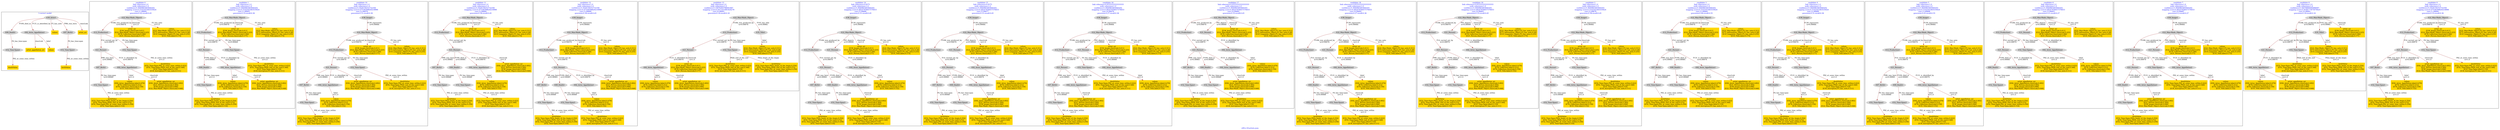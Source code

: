 digraph n0 {
fontcolor="blue"
remincross="true"
label="s09-s-18-artists.json"
subgraph cluster_0 {
label="1-correct model"
n2[style="filled",color="white",fillcolor="lightgray",label="E39_Actor1"];
n3[style="filled",color="white",fillcolor="lightgray",label="E69_Death1"];
n4[style="filled",color="white",fillcolor="lightgray",label="E82_Actor_Appellation1"];
n5[shape="plaintext",style="filled",fillcolor="gold",label="values"];
n6[style="filled",color="white",fillcolor="lightgray",label="E67_Birth1"];
n7[shape="plaintext",style="filled",fillcolor="gold",label="artist_uri"];
n8[style="filled",color="white",fillcolor="lightgray",label="E52_Time-Span1"];
n9[shape="plaintext",style="filled",fillcolor="gold",label="birthValue"];
n10[style="filled",color="white",fillcolor="lightgray",label="E52_Time-Span2"];
n11[shape="plaintext",style="filled",fillcolor="gold",label="deathValue"];
n12[shape="plaintext",style="filled",fillcolor="gold",label="artist_appellation_uri"];
n13[shape="plaintext",style="filled",fillcolor="gold",label="values"];
}
subgraph cluster_1 {
label="candidate 0\nlink coherence:1.0\nnode coherence:1.0\nconfidence:0.3640963483940202\nmapping score:0.5102543383535624\ncost:11.99894\n-precision:0.42-recall:0.45"
n15[style="filled",color="white",fillcolor="lightgray",label="E12_Production1"];
n16[style="filled",color="white",fillcolor="lightgray",label="E21_Person1"];
n17[style="filled",color="white",fillcolor="lightgray",label="E52_Time-Span2"];
n18[style="filled",color="white",fillcolor="lightgray",label="E67_Birth1"];
n19[style="filled",color="white",fillcolor="lightgray",label="E82_Actor_Appellation1"];
n20[style="filled",color="white",fillcolor="lightgray",label="E22_Man-Made_Object1"];
n21[style="filled",color="white",fillcolor="lightgray",label="E52_Time-Span1"];
n22[shape="plaintext",style="filled",fillcolor="gold",label="deathValue\n[E52_Time-Span,P82_at_some_time_within,0.422]\n[E52_Time-Span,P82b_end_of_the_end,0.348]\n[E52_Time-Span,label,0.119]\n[E34_Inscription,P3_has_note,0.111]"];
n23[shape="plaintext",style="filled",fillcolor="gold",label="artist_uri\n[E38_Image,classLink,0.411]\n[E22_Man-Made_Object,classLink,0.225]\n[E78_Collection,classLink,0.186]\n[E21_Person,classLink,0.177]"];
n24[shape="plaintext",style="filled",fillcolor="gold",label="values\n[E22_Man-Made_Object,P3_has_note,0.311]\n[E73_Information_Object,P3_has_note,0.28]\n[E33_Linguistic_Object,P3_has_note,0.235]\n[E35_Title,label,0.173]"];
n25[shape="plaintext",style="filled",fillcolor="gold",label="values\n[E82_Actor_Appellation,label,0.476]\n[E78_Collection,label,0.212]\n[E78_Collection,classLink,0.159]\n[E35_Title,label,0.152]"];
n26[shape="plaintext",style="filled",fillcolor="gold",label="birthValue\n[E52_Time-Span,P82a_begin_of_the_begin,0.354]\n[E52_Time-Span,P82b_end_of_the_end,0.272]\n[E52_Time-Span,P82_at_some_time_within,0.258]\n[E52_Time-Span,label,0.116]"];
n27[shape="plaintext",style="filled",fillcolor="gold",label="artist_appellation_uri\n[E82_Actor_Appellation,classLink,0.492]\n[E21_Person,classLink,0.364]\n[E38_Image,classLink,0.096]\n[E22_Man-Made_Object,classLink,0.048]"];
}
subgraph cluster_2 {
label="candidate 1\nlink coherence:1.0\nnode coherence:1.0\nconfidence:0.3640963483940202\nmapping score:0.5102543383535624\ncost:11.99905\n-precision:0.33-recall:0.36"
n29[style="filled",color="white",fillcolor="lightgray",label="E12_Production1"];
n30[style="filled",color="white",fillcolor="lightgray",label="E21_Person1"];
n31[style="filled",color="white",fillcolor="lightgray",label="E52_Time-Span2"];
n32[style="filled",color="white",fillcolor="lightgray",label="E69_Death1"];
n33[style="filled",color="white",fillcolor="lightgray",label="E82_Actor_Appellation1"];
n34[style="filled",color="white",fillcolor="lightgray",label="E22_Man-Made_Object1"];
n35[style="filled",color="white",fillcolor="lightgray",label="E52_Time-Span4"];
n36[shape="plaintext",style="filled",fillcolor="gold",label="deathValue\n[E52_Time-Span,P82_at_some_time_within,0.422]\n[E52_Time-Span,P82b_end_of_the_end,0.348]\n[E52_Time-Span,label,0.119]\n[E34_Inscription,P3_has_note,0.111]"];
n37[shape="plaintext",style="filled",fillcolor="gold",label="artist_uri\n[E38_Image,classLink,0.411]\n[E22_Man-Made_Object,classLink,0.225]\n[E78_Collection,classLink,0.186]\n[E21_Person,classLink,0.177]"];
n38[shape="plaintext",style="filled",fillcolor="gold",label="values\n[E22_Man-Made_Object,P3_has_note,0.311]\n[E73_Information_Object,P3_has_note,0.28]\n[E33_Linguistic_Object,P3_has_note,0.235]\n[E35_Title,label,0.173]"];
n39[shape="plaintext",style="filled",fillcolor="gold",label="values\n[E82_Actor_Appellation,label,0.476]\n[E78_Collection,label,0.212]\n[E78_Collection,classLink,0.159]\n[E35_Title,label,0.152]"];
n40[shape="plaintext",style="filled",fillcolor="gold",label="birthValue\n[E52_Time-Span,P82a_begin_of_the_begin,0.354]\n[E52_Time-Span,P82b_end_of_the_end,0.272]\n[E52_Time-Span,P82_at_some_time_within,0.258]\n[E52_Time-Span,label,0.116]"];
n41[shape="plaintext",style="filled",fillcolor="gold",label="artist_appellation_uri\n[E82_Actor_Appellation,classLink,0.492]\n[E21_Person,classLink,0.364]\n[E38_Image,classLink,0.096]\n[E22_Man-Made_Object,classLink,0.048]"];
}
subgraph cluster_3 {
label="candidate 10\nlink coherence:1.0\nnode coherence:1.0\nconfidence:0.3428159252732356\nmapping score:0.47538308620218966\ncost:12.99878\n-precision:0.31-recall:0.36"
n43[style="filled",color="white",fillcolor="lightgray",label="E12_Production1"];
n44[style="filled",color="white",fillcolor="lightgray",label="E21_Person1"];
n45[style="filled",color="white",fillcolor="lightgray",label="E52_Time-Span2"];
n46[style="filled",color="white",fillcolor="lightgray",label="E67_Birth1"];
n47[style="filled",color="white",fillcolor="lightgray",label="E82_Actor_Appellation1"];
n48[style="filled",color="white",fillcolor="lightgray",label="E22_Man-Made_Object1"];
n49[style="filled",color="white",fillcolor="lightgray",label="E38_Image1"];
n50[style="filled",color="white",fillcolor="lightgray",label="E52_Time-Span1"];
n51[shape="plaintext",style="filled",fillcolor="gold",label="deathValue\n[E52_Time-Span,P82_at_some_time_within,0.422]\n[E52_Time-Span,P82b_end_of_the_end,0.348]\n[E52_Time-Span,label,0.119]\n[E34_Inscription,P3_has_note,0.111]"];
n52[shape="plaintext",style="filled",fillcolor="gold",label="artist_uri\n[E38_Image,classLink,0.411]\n[E22_Man-Made_Object,classLink,0.225]\n[E78_Collection,classLink,0.186]\n[E21_Person,classLink,0.177]"];
n53[shape="plaintext",style="filled",fillcolor="gold",label="values\n[E22_Man-Made_Object,P3_has_note,0.311]\n[E73_Information_Object,P3_has_note,0.28]\n[E33_Linguistic_Object,P3_has_note,0.235]\n[E35_Title,label,0.173]"];
n54[shape="plaintext",style="filled",fillcolor="gold",label="values\n[E82_Actor_Appellation,label,0.476]\n[E78_Collection,label,0.212]\n[E78_Collection,classLink,0.159]\n[E35_Title,label,0.152]"];
n55[shape="plaintext",style="filled",fillcolor="gold",label="birthValue\n[E52_Time-Span,P82a_begin_of_the_begin,0.354]\n[E52_Time-Span,P82b_end_of_the_end,0.272]\n[E52_Time-Span,P82_at_some_time_within,0.258]\n[E52_Time-Span,label,0.116]"];
n56[shape="plaintext",style="filled",fillcolor="gold",label="artist_appellation_uri\n[E82_Actor_Appellation,classLink,0.492]\n[E21_Person,classLink,0.364]\n[E38_Image,classLink,0.096]\n[E22_Man-Made_Object,classLink,0.048]"];
}
subgraph cluster_4 {
label="candidate 11\nlink coherence:1.0\nnode coherence:1.0\nconfidence:0.3428159252732356\nmapping score:0.47538308620218966\ncost:12.99884\n-precision:0.38-recall:0.45"
n58[style="filled",color="white",fillcolor="lightgray",label="E12_Production1"];
n59[style="filled",color="white",fillcolor="lightgray",label="E21_Person1"];
n60[style="filled",color="white",fillcolor="lightgray",label="E67_Birth1"];
n61[style="filled",color="white",fillcolor="lightgray",label="E69_Death1"];
n62[style="filled",color="white",fillcolor="lightgray",label="E82_Actor_Appellation1"];
n63[style="filled",color="white",fillcolor="lightgray",label="E22_Man-Made_Object1"];
n64[style="filled",color="white",fillcolor="lightgray",label="E52_Time-Span1"];
n65[style="filled",color="white",fillcolor="lightgray",label="E52_Time-Span3"];
n66[shape="plaintext",style="filled",fillcolor="gold",label="artist_uri\n[E38_Image,classLink,0.411]\n[E22_Man-Made_Object,classLink,0.225]\n[E78_Collection,classLink,0.186]\n[E21_Person,classLink,0.177]"];
n67[shape="plaintext",style="filled",fillcolor="gold",label="values\n[E22_Man-Made_Object,P3_has_note,0.311]\n[E73_Information_Object,P3_has_note,0.28]\n[E33_Linguistic_Object,P3_has_note,0.235]\n[E35_Title,label,0.173]"];
n68[shape="plaintext",style="filled",fillcolor="gold",label="values\n[E82_Actor_Appellation,label,0.476]\n[E78_Collection,label,0.212]\n[E78_Collection,classLink,0.159]\n[E35_Title,label,0.152]"];
n69[shape="plaintext",style="filled",fillcolor="gold",label="deathValue\n[E52_Time-Span,P82_at_some_time_within,0.422]\n[E52_Time-Span,P82b_end_of_the_end,0.348]\n[E52_Time-Span,label,0.119]\n[E34_Inscription,P3_has_note,0.111]"];
n70[shape="plaintext",style="filled",fillcolor="gold",label="birthValue\n[E52_Time-Span,P82a_begin_of_the_begin,0.354]\n[E52_Time-Span,P82b_end_of_the_end,0.272]\n[E52_Time-Span,P82_at_some_time_within,0.258]\n[E52_Time-Span,label,0.116]"];
n71[shape="plaintext",style="filled",fillcolor="gold",label="artist_appellation_uri\n[E82_Actor_Appellation,classLink,0.492]\n[E21_Person,classLink,0.364]\n[E38_Image,classLink,0.096]\n[E22_Man-Made_Object,classLink,0.048]"];
}
subgraph cluster_5 {
label="candidate 12\nlink coherence:1.0\nnode coherence:1.0\nconfidence:0.3428159252732356\nmapping score:0.47538308620218966\ncost:13.99868\n-precision:0.36-recall:0.45"
n73[style="filled",color="white",fillcolor="lightgray",label="E12_Production1"];
n74[style="filled",color="white",fillcolor="lightgray",label="E21_Person1"];
n75[style="filled",color="white",fillcolor="lightgray",label="E67_Birth1"];
n76[style="filled",color="white",fillcolor="lightgray",label="E69_Death1"];
n77[style="filled",color="white",fillcolor="lightgray",label="E82_Actor_Appellation1"];
n78[style="filled",color="white",fillcolor="lightgray",label="E22_Man-Made_Object1"];
n79[style="filled",color="white",fillcolor="lightgray",label="E38_Image1"];
n80[style="filled",color="white",fillcolor="lightgray",label="E52_Time-Span1"];
n81[style="filled",color="white",fillcolor="lightgray",label="E52_Time-Span3"];
n82[shape="plaintext",style="filled",fillcolor="gold",label="artist_uri\n[E38_Image,classLink,0.411]\n[E22_Man-Made_Object,classLink,0.225]\n[E78_Collection,classLink,0.186]\n[E21_Person,classLink,0.177]"];
n83[shape="plaintext",style="filled",fillcolor="gold",label="values\n[E22_Man-Made_Object,P3_has_note,0.311]\n[E73_Information_Object,P3_has_note,0.28]\n[E33_Linguistic_Object,P3_has_note,0.235]\n[E35_Title,label,0.173]"];
n84[shape="plaintext",style="filled",fillcolor="gold",label="values\n[E82_Actor_Appellation,label,0.476]\n[E78_Collection,label,0.212]\n[E78_Collection,classLink,0.159]\n[E35_Title,label,0.152]"];
n85[shape="plaintext",style="filled",fillcolor="gold",label="deathValue\n[E52_Time-Span,P82_at_some_time_within,0.422]\n[E52_Time-Span,P82b_end_of_the_end,0.348]\n[E52_Time-Span,label,0.119]\n[E34_Inscription,P3_has_note,0.111]"];
n86[shape="plaintext",style="filled",fillcolor="gold",label="birthValue\n[E52_Time-Span,P82a_begin_of_the_begin,0.354]\n[E52_Time-Span,P82b_end_of_the_end,0.272]\n[E52_Time-Span,P82_at_some_time_within,0.258]\n[E52_Time-Span,label,0.116]"];
n87[shape="plaintext",style="filled",fillcolor="gold",label="artist_appellation_uri\n[E82_Actor_Appellation,classLink,0.492]\n[E21_Person,classLink,0.364]\n[E38_Image,classLink,0.096]\n[E22_Man-Made_Object,classLink,0.048]"];
}
subgraph cluster_6 {
label="candidate 13\nlink coherence:1.0\nnode coherence:1.0\nconfidence:0.33676283788061667\nmapping score:0.5011431681824278\ncost:10.99901\n-precision:0.18-recall:0.18"
n89[style="filled",color="white",fillcolor="lightgray",label="E12_Production1"];
n90[style="filled",color="white",fillcolor="lightgray",label="E21_Person1"];
n91[style="filled",color="white",fillcolor="lightgray",label="E52_Time-Span2"];
n92[style="filled",color="white",fillcolor="lightgray",label="E82_Actor_Appellation1"];
n93[style="filled",color="white",fillcolor="lightgray",label="E22_Man-Made_Object1"];
n94[style="filled",color="white",fillcolor="lightgray",label="E35_Title1"];
n95[shape="plaintext",style="filled",fillcolor="gold",label="values\n[E82_Actor_Appellation,label,0.476]\n[E78_Collection,label,0.212]\n[E78_Collection,classLink,0.159]\n[E35_Title,label,0.152]"];
n96[shape="plaintext",style="filled",fillcolor="gold",label="deathValue\n[E52_Time-Span,P82_at_some_time_within,0.422]\n[E52_Time-Span,P82b_end_of_the_end,0.348]\n[E52_Time-Span,label,0.119]\n[E34_Inscription,P3_has_note,0.111]"];
n97[shape="plaintext",style="filled",fillcolor="gold",label="birthValue\n[E52_Time-Span,P82a_begin_of_the_begin,0.354]\n[E52_Time-Span,P82b_end_of_the_end,0.272]\n[E52_Time-Span,P82_at_some_time_within,0.258]\n[E52_Time-Span,label,0.116]"];
n98[shape="plaintext",style="filled",fillcolor="gold",label="artist_uri\n[E38_Image,classLink,0.411]\n[E22_Man-Made_Object,classLink,0.225]\n[E78_Collection,classLink,0.186]\n[E21_Person,classLink,0.177]"];
n99[shape="plaintext",style="filled",fillcolor="gold",label="artist_appellation_uri\n[E82_Actor_Appellation,classLink,0.492]\n[E21_Person,classLink,0.364]\n[E38_Image,classLink,0.096]\n[E22_Man-Made_Object,classLink,0.048]"];
n100[shape="plaintext",style="filled",fillcolor="gold",label="values\n[E22_Man-Made_Object,P3_has_note,0.311]\n[E73_Information_Object,P3_has_note,0.28]\n[E33_Linguistic_Object,P3_has_note,0.235]\n[E35_Title,label,0.173]"];
}
subgraph cluster_7 {
label="candidate 14\nlink coherence:0.9375\nnode coherence:1.0\nconfidence:0.3640963483940202\nmapping score:0.48247656057578453\ncost:15.99866\n-precision:0.31-recall:0.45"
n102[style="filled",color="white",fillcolor="lightgray",label="E12_Production1"];
n103[style="filled",color="white",fillcolor="lightgray",label="E21_Person1"];
n104[style="filled",color="white",fillcolor="lightgray",label="E67_Birth1"];
n105[style="filled",color="white",fillcolor="lightgray",label="E69_Death1"];
n106[style="filled",color="white",fillcolor="lightgray",label="E82_Actor_Appellation1"];
n107[style="filled",color="white",fillcolor="lightgray",label="E21_Person2"];
n108[style="filled",color="white",fillcolor="lightgray",label="E82_Actor_Appellation2"];
n109[style="filled",color="white",fillcolor="lightgray",label="E22_Man-Made_Object1"];
n110[style="filled",color="white",fillcolor="lightgray",label="E38_Image1"];
n111[style="filled",color="white",fillcolor="lightgray",label="E52_Time-Span1"];
n112[style="filled",color="white",fillcolor="lightgray",label="E52_Time-Span3"];
n113[shape="plaintext",style="filled",fillcolor="gold",label="artist_uri\n[E38_Image,classLink,0.411]\n[E22_Man-Made_Object,classLink,0.225]\n[E78_Collection,classLink,0.186]\n[E21_Person,classLink,0.177]"];
n114[shape="plaintext",style="filled",fillcolor="gold",label="values\n[E22_Man-Made_Object,P3_has_note,0.311]\n[E73_Information_Object,P3_has_note,0.28]\n[E33_Linguistic_Object,P3_has_note,0.235]\n[E35_Title,label,0.173]"];
n115[shape="plaintext",style="filled",fillcolor="gold",label="deathValue\n[E52_Time-Span,P82_at_some_time_within,0.422]\n[E52_Time-Span,P82b_end_of_the_end,0.348]\n[E52_Time-Span,label,0.119]\n[E34_Inscription,P3_has_note,0.111]"];
n116[shape="plaintext",style="filled",fillcolor="gold",label="birthValue\n[E52_Time-Span,P82a_begin_of_the_begin,0.354]\n[E52_Time-Span,P82b_end_of_the_end,0.272]\n[E52_Time-Span,P82_at_some_time_within,0.258]\n[E52_Time-Span,label,0.116]"];
n117[shape="plaintext",style="filled",fillcolor="gold",label="values\n[E82_Actor_Appellation,label,0.476]\n[E78_Collection,label,0.212]\n[E78_Collection,classLink,0.159]\n[E35_Title,label,0.152]"];
n118[shape="plaintext",style="filled",fillcolor="gold",label="artist_appellation_uri\n[E82_Actor_Appellation,classLink,0.492]\n[E21_Person,classLink,0.364]\n[E38_Image,classLink,0.096]\n[E22_Man-Made_Object,classLink,0.048]"];
}
subgraph cluster_8 {
label="candidate 15\nlink coherence:0.9375\nnode coherence:1.0\nconfidence:0.3640963483940202\nmapping score:0.48247656057578453\ncost:15.99877\n-precision:0.31-recall:0.45"
n120[style="filled",color="white",fillcolor="lightgray",label="E12_Production1"];
n121[style="filled",color="white",fillcolor="lightgray",label="E21_Person1"];
n122[style="filled",color="white",fillcolor="lightgray",label="E67_Birth1"];
n123[style="filled",color="white",fillcolor="lightgray",label="E69_Death1"];
n124[style="filled",color="white",fillcolor="lightgray",label="E82_Actor_Appellation1"];
n125[style="filled",color="white",fillcolor="lightgray",label="E21_Person2"];
n126[style="filled",color="white",fillcolor="lightgray",label="E82_Actor_Appellation2"];
n127[style="filled",color="white",fillcolor="lightgray",label="E22_Man-Made_Object1"];
n128[style="filled",color="white",fillcolor="lightgray",label="E38_Image1"];
n129[style="filled",color="white",fillcolor="lightgray",label="E52_Time-Span1"];
n130[style="filled",color="white",fillcolor="lightgray",label="E52_Time-Span4"];
n131[shape="plaintext",style="filled",fillcolor="gold",label="artist_uri\n[E38_Image,classLink,0.411]\n[E22_Man-Made_Object,classLink,0.225]\n[E78_Collection,classLink,0.186]\n[E21_Person,classLink,0.177]"];
n132[shape="plaintext",style="filled",fillcolor="gold",label="values\n[E22_Man-Made_Object,P3_has_note,0.311]\n[E73_Information_Object,P3_has_note,0.28]\n[E33_Linguistic_Object,P3_has_note,0.235]\n[E35_Title,label,0.173]"];
n133[shape="plaintext",style="filled",fillcolor="gold",label="birthValue\n[E52_Time-Span,P82a_begin_of_the_begin,0.354]\n[E52_Time-Span,P82b_end_of_the_end,0.272]\n[E52_Time-Span,P82_at_some_time_within,0.258]\n[E52_Time-Span,label,0.116]"];
n134[shape="plaintext",style="filled",fillcolor="gold",label="values\n[E82_Actor_Appellation,label,0.476]\n[E78_Collection,label,0.212]\n[E78_Collection,classLink,0.159]\n[E35_Title,label,0.152]"];
n135[shape="plaintext",style="filled",fillcolor="gold",label="deathValue\n[E52_Time-Span,P82_at_some_time_within,0.422]\n[E52_Time-Span,P82b_end_of_the_end,0.348]\n[E52_Time-Span,label,0.119]\n[E34_Inscription,P3_has_note,0.111]"];
n136[shape="plaintext",style="filled",fillcolor="gold",label="artist_appellation_uri\n[E82_Actor_Appellation,classLink,0.492]\n[E21_Person,classLink,0.364]\n[E38_Image,classLink,0.096]\n[E22_Man-Made_Object,classLink,0.048]"];
}
subgraph cluster_9 {
label="candidate 16\nlink coherence:0.9333333333333333\nnode coherence:1.0\nconfidence:0.3640963483940202\nmapping score:0.48247656057578453\ncost:14.99876\n-precision:0.27-recall:0.36"
n138[style="filled",color="white",fillcolor="lightgray",label="E12_Production1"];
n139[style="filled",color="white",fillcolor="lightgray",label="E21_Person1"];
n140[style="filled",color="white",fillcolor="lightgray",label="E52_Time-Span2"];
n141[style="filled",color="white",fillcolor="lightgray",label="E67_Birth1"];
n142[style="filled",color="white",fillcolor="lightgray",label="E82_Actor_Appellation1"];
n143[style="filled",color="white",fillcolor="lightgray",label="E21_Person2"];
n144[style="filled",color="white",fillcolor="lightgray",label="E82_Actor_Appellation2"];
n145[style="filled",color="white",fillcolor="lightgray",label="E22_Man-Made_Object1"];
n146[style="filled",color="white",fillcolor="lightgray",label="E38_Image1"];
n147[style="filled",color="white",fillcolor="lightgray",label="E52_Time-Span1"];
n148[shape="plaintext",style="filled",fillcolor="gold",label="deathValue\n[E52_Time-Span,P82_at_some_time_within,0.422]\n[E52_Time-Span,P82b_end_of_the_end,0.348]\n[E52_Time-Span,label,0.119]\n[E34_Inscription,P3_has_note,0.111]"];
n149[shape="plaintext",style="filled",fillcolor="gold",label="artist_uri\n[E38_Image,classLink,0.411]\n[E22_Man-Made_Object,classLink,0.225]\n[E78_Collection,classLink,0.186]\n[E21_Person,classLink,0.177]"];
n150[shape="plaintext",style="filled",fillcolor="gold",label="values\n[E22_Man-Made_Object,P3_has_note,0.311]\n[E73_Information_Object,P3_has_note,0.28]\n[E33_Linguistic_Object,P3_has_note,0.235]\n[E35_Title,label,0.173]"];
n151[shape="plaintext",style="filled",fillcolor="gold",label="birthValue\n[E52_Time-Span,P82a_begin_of_the_begin,0.354]\n[E52_Time-Span,P82b_end_of_the_end,0.272]\n[E52_Time-Span,P82_at_some_time_within,0.258]\n[E52_Time-Span,label,0.116]"];
n152[shape="plaintext",style="filled",fillcolor="gold",label="values\n[E82_Actor_Appellation,label,0.476]\n[E78_Collection,label,0.212]\n[E78_Collection,classLink,0.159]\n[E35_Title,label,0.152]"];
n153[shape="plaintext",style="filled",fillcolor="gold",label="artist_appellation_uri\n[E82_Actor_Appellation,classLink,0.492]\n[E21_Person,classLink,0.364]\n[E38_Image,classLink,0.096]\n[E22_Man-Made_Object,classLink,0.048]"];
}
subgraph cluster_10 {
label="candidate 17\nlink coherence:0.9333333333333333\nnode coherence:1.0\nconfidence:0.3640963483940202\nmapping score:0.48247656057578453\ncost:14.99882\n-precision:0.33-recall:0.45"
n155[style="filled",color="white",fillcolor="lightgray",label="E12_Production1"];
n156[style="filled",color="white",fillcolor="lightgray",label="E21_Person1"];
n157[style="filled",color="white",fillcolor="lightgray",label="E67_Birth1"];
n158[style="filled",color="white",fillcolor="lightgray",label="E69_Death1"];
n159[style="filled",color="white",fillcolor="lightgray",label="E82_Actor_Appellation1"];
n160[style="filled",color="white",fillcolor="lightgray",label="E21_Person2"];
n161[style="filled",color="white",fillcolor="lightgray",label="E82_Actor_Appellation2"];
n162[style="filled",color="white",fillcolor="lightgray",label="E22_Man-Made_Object1"];
n163[style="filled",color="white",fillcolor="lightgray",label="E52_Time-Span1"];
n164[style="filled",color="white",fillcolor="lightgray",label="E52_Time-Span3"];
n165[shape="plaintext",style="filled",fillcolor="gold",label="artist_uri\n[E38_Image,classLink,0.411]\n[E22_Man-Made_Object,classLink,0.225]\n[E78_Collection,classLink,0.186]\n[E21_Person,classLink,0.177]"];
n166[shape="plaintext",style="filled",fillcolor="gold",label="values\n[E22_Man-Made_Object,P3_has_note,0.311]\n[E73_Information_Object,P3_has_note,0.28]\n[E33_Linguistic_Object,P3_has_note,0.235]\n[E35_Title,label,0.173]"];
n167[shape="plaintext",style="filled",fillcolor="gold",label="deathValue\n[E52_Time-Span,P82_at_some_time_within,0.422]\n[E52_Time-Span,P82b_end_of_the_end,0.348]\n[E52_Time-Span,label,0.119]\n[E34_Inscription,P3_has_note,0.111]"];
n168[shape="plaintext",style="filled",fillcolor="gold",label="birthValue\n[E52_Time-Span,P82a_begin_of_the_begin,0.354]\n[E52_Time-Span,P82b_end_of_the_end,0.272]\n[E52_Time-Span,P82_at_some_time_within,0.258]\n[E52_Time-Span,label,0.116]"];
n169[shape="plaintext",style="filled",fillcolor="gold",label="values\n[E82_Actor_Appellation,label,0.476]\n[E78_Collection,label,0.212]\n[E78_Collection,classLink,0.159]\n[E35_Title,label,0.152]"];
n170[shape="plaintext",style="filled",fillcolor="gold",label="artist_appellation_uri\n[E82_Actor_Appellation,classLink,0.492]\n[E21_Person,classLink,0.364]\n[E38_Image,classLink,0.096]\n[E22_Man-Made_Object,classLink,0.048]"];
}
subgraph cluster_11 {
label="candidate 18\nlink coherence:0.9333333333333333\nnode coherence:1.0\nconfidence:0.3640963483940202\nmapping score:0.48247656057578453\ncost:14.99892\n-precision:0.27-recall:0.36"
n172[style="filled",color="white",fillcolor="lightgray",label="E12_Production1"];
n173[style="filled",color="white",fillcolor="lightgray",label="E21_Person1"];
n174[style="filled",color="white",fillcolor="lightgray",label="E69_Death1"];
n175[style="filled",color="white",fillcolor="lightgray",label="E82_Actor_Appellation1"];
n176[style="filled",color="white",fillcolor="lightgray",label="E21_Person2"];
n177[style="filled",color="white",fillcolor="lightgray",label="E82_Actor_Appellation2"];
n178[style="filled",color="white",fillcolor="lightgray",label="E22_Man-Made_Object1"];
n179[style="filled",color="white",fillcolor="lightgray",label="E38_Image1"];
n180[style="filled",color="white",fillcolor="lightgray",label="E52_Time-Span3"];
n181[style="filled",color="white",fillcolor="lightgray",label="E52_Time-Span4"];
n182[shape="plaintext",style="filled",fillcolor="gold",label="artist_uri\n[E38_Image,classLink,0.411]\n[E22_Man-Made_Object,classLink,0.225]\n[E78_Collection,classLink,0.186]\n[E21_Person,classLink,0.177]"];
n183[shape="plaintext",style="filled",fillcolor="gold",label="values\n[E22_Man-Made_Object,P3_has_note,0.311]\n[E73_Information_Object,P3_has_note,0.28]\n[E33_Linguistic_Object,P3_has_note,0.235]\n[E35_Title,label,0.173]"];
n184[shape="plaintext",style="filled",fillcolor="gold",label="birthValue\n[E52_Time-Span,P82a_begin_of_the_begin,0.354]\n[E52_Time-Span,P82b_end_of_the_end,0.272]\n[E52_Time-Span,P82_at_some_time_within,0.258]\n[E52_Time-Span,label,0.116]"];
n185[shape="plaintext",style="filled",fillcolor="gold",label="values\n[E82_Actor_Appellation,label,0.476]\n[E78_Collection,label,0.212]\n[E78_Collection,classLink,0.159]\n[E35_Title,label,0.152]"];
n186[shape="plaintext",style="filled",fillcolor="gold",label="deathValue\n[E52_Time-Span,P82_at_some_time_within,0.422]\n[E52_Time-Span,P82b_end_of_the_end,0.348]\n[E52_Time-Span,label,0.119]\n[E34_Inscription,P3_has_note,0.111]"];
n187[shape="plaintext",style="filled",fillcolor="gold",label="artist_appellation_uri\n[E82_Actor_Appellation,classLink,0.492]\n[E21_Person,classLink,0.364]\n[E38_Image,classLink,0.096]\n[E22_Man-Made_Object,classLink,0.048]"];
}
subgraph cluster_12 {
label="candidate 19\nlink coherence:0.9333333333333333\nnode coherence:1.0\nconfidence:0.3640963483940202\nmapping score:0.48247656057578453\ncost:14.99893\n-precision:0.33-recall:0.45"
n189[style="filled",color="white",fillcolor="lightgray",label="E12_Production1"];
n190[style="filled",color="white",fillcolor="lightgray",label="E21_Person1"];
n191[style="filled",color="white",fillcolor="lightgray",label="E67_Birth1"];
n192[style="filled",color="white",fillcolor="lightgray",label="E69_Death1"];
n193[style="filled",color="white",fillcolor="lightgray",label="E82_Actor_Appellation1"];
n194[style="filled",color="white",fillcolor="lightgray",label="E21_Person2"];
n195[style="filled",color="white",fillcolor="lightgray",label="E82_Actor_Appellation2"];
n196[style="filled",color="white",fillcolor="lightgray",label="E22_Man-Made_Object1"];
n197[style="filled",color="white",fillcolor="lightgray",label="E52_Time-Span1"];
n198[style="filled",color="white",fillcolor="lightgray",label="E52_Time-Span4"];
n199[shape="plaintext",style="filled",fillcolor="gold",label="artist_uri\n[E38_Image,classLink,0.411]\n[E22_Man-Made_Object,classLink,0.225]\n[E78_Collection,classLink,0.186]\n[E21_Person,classLink,0.177]"];
n200[shape="plaintext",style="filled",fillcolor="gold",label="values\n[E22_Man-Made_Object,P3_has_note,0.311]\n[E73_Information_Object,P3_has_note,0.28]\n[E33_Linguistic_Object,P3_has_note,0.235]\n[E35_Title,label,0.173]"];
n201[shape="plaintext",style="filled",fillcolor="gold",label="birthValue\n[E52_Time-Span,P82a_begin_of_the_begin,0.354]\n[E52_Time-Span,P82b_end_of_the_end,0.272]\n[E52_Time-Span,P82_at_some_time_within,0.258]\n[E52_Time-Span,label,0.116]"];
n202[shape="plaintext",style="filled",fillcolor="gold",label="values\n[E82_Actor_Appellation,label,0.476]\n[E78_Collection,label,0.212]\n[E78_Collection,classLink,0.159]\n[E35_Title,label,0.152]"];
n203[shape="plaintext",style="filled",fillcolor="gold",label="deathValue\n[E52_Time-Span,P82_at_some_time_within,0.422]\n[E52_Time-Span,P82b_end_of_the_end,0.348]\n[E52_Time-Span,label,0.119]\n[E34_Inscription,P3_has_note,0.111]"];
n204[shape="plaintext",style="filled",fillcolor="gold",label="artist_appellation_uri\n[E82_Actor_Appellation,classLink,0.492]\n[E21_Person,classLink,0.364]\n[E38_Image,classLink,0.096]\n[E22_Man-Made_Object,classLink,0.048]"];
}
subgraph cluster_13 {
label="candidate 2\nlink coherence:1.0\nnode coherence:1.0\nconfidence:0.3640963483940202\nmapping score:0.5102543383535624\ncost:12.99878\n-precision:0.38-recall:0.45"
n206[style="filled",color="white",fillcolor="lightgray",label="E12_Production1"];
n207[style="filled",color="white",fillcolor="lightgray",label="E21_Person1"];
n208[style="filled",color="white",fillcolor="lightgray",label="E52_Time-Span2"];
n209[style="filled",color="white",fillcolor="lightgray",label="E67_Birth1"];
n210[style="filled",color="white",fillcolor="lightgray",label="E82_Actor_Appellation1"];
n211[style="filled",color="white",fillcolor="lightgray",label="E22_Man-Made_Object1"];
n212[style="filled",color="white",fillcolor="lightgray",label="E38_Image1"];
n213[style="filled",color="white",fillcolor="lightgray",label="E52_Time-Span1"];
n214[shape="plaintext",style="filled",fillcolor="gold",label="deathValue\n[E52_Time-Span,P82_at_some_time_within,0.422]\n[E52_Time-Span,P82b_end_of_the_end,0.348]\n[E52_Time-Span,label,0.119]\n[E34_Inscription,P3_has_note,0.111]"];
n215[shape="plaintext",style="filled",fillcolor="gold",label="artist_uri\n[E38_Image,classLink,0.411]\n[E22_Man-Made_Object,classLink,0.225]\n[E78_Collection,classLink,0.186]\n[E21_Person,classLink,0.177]"];
n216[shape="plaintext",style="filled",fillcolor="gold",label="values\n[E22_Man-Made_Object,P3_has_note,0.311]\n[E73_Information_Object,P3_has_note,0.28]\n[E33_Linguistic_Object,P3_has_note,0.235]\n[E35_Title,label,0.173]"];
n217[shape="plaintext",style="filled",fillcolor="gold",label="values\n[E82_Actor_Appellation,label,0.476]\n[E78_Collection,label,0.212]\n[E78_Collection,classLink,0.159]\n[E35_Title,label,0.152]"];
n218[shape="plaintext",style="filled",fillcolor="gold",label="birthValue\n[E52_Time-Span,P82a_begin_of_the_begin,0.354]\n[E52_Time-Span,P82b_end_of_the_end,0.272]\n[E52_Time-Span,P82_at_some_time_within,0.258]\n[E52_Time-Span,label,0.116]"];
n219[shape="plaintext",style="filled",fillcolor="gold",label="artist_appellation_uri\n[E82_Actor_Appellation,classLink,0.492]\n[E21_Person,classLink,0.364]\n[E38_Image,classLink,0.096]\n[E22_Man-Made_Object,classLink,0.048]"];
}
subgraph cluster_14 {
label="candidate 3\nlink coherence:1.0\nnode coherence:1.0\nconfidence:0.3640963483940202\nmapping score:0.5102543383535624\ncost:12.99884\n-precision:0.46-recall:0.55"
n221[style="filled",color="white",fillcolor="lightgray",label="E12_Production1"];
n222[style="filled",color="white",fillcolor="lightgray",label="E21_Person1"];
n223[style="filled",color="white",fillcolor="lightgray",label="E67_Birth1"];
n224[style="filled",color="white",fillcolor="lightgray",label="E69_Death1"];
n225[style="filled",color="white",fillcolor="lightgray",label="E82_Actor_Appellation1"];
n226[style="filled",color="white",fillcolor="lightgray",label="E22_Man-Made_Object1"];
n227[style="filled",color="white",fillcolor="lightgray",label="E52_Time-Span1"];
n228[style="filled",color="white",fillcolor="lightgray",label="E52_Time-Span3"];
n229[shape="plaintext",style="filled",fillcolor="gold",label="artist_uri\n[E38_Image,classLink,0.411]\n[E22_Man-Made_Object,classLink,0.225]\n[E78_Collection,classLink,0.186]\n[E21_Person,classLink,0.177]"];
n230[shape="plaintext",style="filled",fillcolor="gold",label="values\n[E22_Man-Made_Object,P3_has_note,0.311]\n[E73_Information_Object,P3_has_note,0.28]\n[E33_Linguistic_Object,P3_has_note,0.235]\n[E35_Title,label,0.173]"];
n231[shape="plaintext",style="filled",fillcolor="gold",label="values\n[E82_Actor_Appellation,label,0.476]\n[E78_Collection,label,0.212]\n[E78_Collection,classLink,0.159]\n[E35_Title,label,0.152]"];
n232[shape="plaintext",style="filled",fillcolor="gold",label="deathValue\n[E52_Time-Span,P82_at_some_time_within,0.422]\n[E52_Time-Span,P82b_end_of_the_end,0.348]\n[E52_Time-Span,label,0.119]\n[E34_Inscription,P3_has_note,0.111]"];
n233[shape="plaintext",style="filled",fillcolor="gold",label="birthValue\n[E52_Time-Span,P82a_begin_of_the_begin,0.354]\n[E52_Time-Span,P82b_end_of_the_end,0.272]\n[E52_Time-Span,P82_at_some_time_within,0.258]\n[E52_Time-Span,label,0.116]"];
n234[shape="plaintext",style="filled",fillcolor="gold",label="artist_appellation_uri\n[E82_Actor_Appellation,classLink,0.492]\n[E21_Person,classLink,0.364]\n[E38_Image,classLink,0.096]\n[E22_Man-Made_Object,classLink,0.048]"];
}
subgraph cluster_15 {
label="candidate 4\nlink coherence:1.0\nnode coherence:1.0\nconfidence:0.3640963483940202\nmapping score:0.5102543383535624\ncost:12.99889\n-precision:0.31-recall:0.36"
n236[style="filled",color="white",fillcolor="lightgray",label="E12_Production1"];
n237[style="filled",color="white",fillcolor="lightgray",label="E21_Person1"];
n238[style="filled",color="white",fillcolor="lightgray",label="E52_Time-Span2"];
n239[style="filled",color="white",fillcolor="lightgray",label="E69_Death1"];
n240[style="filled",color="white",fillcolor="lightgray",label="E82_Actor_Appellation1"];
n241[style="filled",color="white",fillcolor="lightgray",label="E22_Man-Made_Object1"];
n242[style="filled",color="white",fillcolor="lightgray",label="E38_Image1"];
n243[style="filled",color="white",fillcolor="lightgray",label="E52_Time-Span4"];
n244[shape="plaintext",style="filled",fillcolor="gold",label="deathValue\n[E52_Time-Span,P82_at_some_time_within,0.422]\n[E52_Time-Span,P82b_end_of_the_end,0.348]\n[E52_Time-Span,label,0.119]\n[E34_Inscription,P3_has_note,0.111]"];
n245[shape="plaintext",style="filled",fillcolor="gold",label="artist_uri\n[E38_Image,classLink,0.411]\n[E22_Man-Made_Object,classLink,0.225]\n[E78_Collection,classLink,0.186]\n[E21_Person,classLink,0.177]"];
n246[shape="plaintext",style="filled",fillcolor="gold",label="values\n[E22_Man-Made_Object,P3_has_note,0.311]\n[E73_Information_Object,P3_has_note,0.28]\n[E33_Linguistic_Object,P3_has_note,0.235]\n[E35_Title,label,0.173]"];
n247[shape="plaintext",style="filled",fillcolor="gold",label="values\n[E82_Actor_Appellation,label,0.476]\n[E78_Collection,label,0.212]\n[E78_Collection,classLink,0.159]\n[E35_Title,label,0.152]"];
n248[shape="plaintext",style="filled",fillcolor="gold",label="birthValue\n[E52_Time-Span,P82a_begin_of_the_begin,0.354]\n[E52_Time-Span,P82b_end_of_the_end,0.272]\n[E52_Time-Span,P82_at_some_time_within,0.258]\n[E52_Time-Span,label,0.116]"];
n249[shape="plaintext",style="filled",fillcolor="gold",label="artist_appellation_uri\n[E82_Actor_Appellation,classLink,0.492]\n[E21_Person,classLink,0.364]\n[E38_Image,classLink,0.096]\n[E22_Man-Made_Object,classLink,0.048]"];
}
subgraph cluster_16 {
label="candidate 5\nlink coherence:1.0\nnode coherence:1.0\nconfidence:0.3640963483940202\nmapping score:0.5102543383535624\ncost:13.99868\n-precision:0.43-recall:0.55"
n251[style="filled",color="white",fillcolor="lightgray",label="E12_Production1"];
n252[style="filled",color="white",fillcolor="lightgray",label="E21_Person1"];
n253[style="filled",color="white",fillcolor="lightgray",label="E67_Birth1"];
n254[style="filled",color="white",fillcolor="lightgray",label="E69_Death1"];
n255[style="filled",color="white",fillcolor="lightgray",label="E82_Actor_Appellation1"];
n256[style="filled",color="white",fillcolor="lightgray",label="E22_Man-Made_Object1"];
n257[style="filled",color="white",fillcolor="lightgray",label="E38_Image1"];
n258[style="filled",color="white",fillcolor="lightgray",label="E52_Time-Span1"];
n259[style="filled",color="white",fillcolor="lightgray",label="E52_Time-Span3"];
n260[shape="plaintext",style="filled",fillcolor="gold",label="artist_uri\n[E38_Image,classLink,0.411]\n[E22_Man-Made_Object,classLink,0.225]\n[E78_Collection,classLink,0.186]\n[E21_Person,classLink,0.177]"];
n261[shape="plaintext",style="filled",fillcolor="gold",label="values\n[E22_Man-Made_Object,P3_has_note,0.311]\n[E73_Information_Object,P3_has_note,0.28]\n[E33_Linguistic_Object,P3_has_note,0.235]\n[E35_Title,label,0.173]"];
n262[shape="plaintext",style="filled",fillcolor="gold",label="values\n[E82_Actor_Appellation,label,0.476]\n[E78_Collection,label,0.212]\n[E78_Collection,classLink,0.159]\n[E35_Title,label,0.152]"];
n263[shape="plaintext",style="filled",fillcolor="gold",label="deathValue\n[E52_Time-Span,P82_at_some_time_within,0.422]\n[E52_Time-Span,P82b_end_of_the_end,0.348]\n[E52_Time-Span,label,0.119]\n[E34_Inscription,P3_has_note,0.111]"];
n264[shape="plaintext",style="filled",fillcolor="gold",label="birthValue\n[E52_Time-Span,P82a_begin_of_the_begin,0.354]\n[E52_Time-Span,P82b_end_of_the_end,0.272]\n[E52_Time-Span,P82_at_some_time_within,0.258]\n[E52_Time-Span,label,0.116]"];
n265[shape="plaintext",style="filled",fillcolor="gold",label="artist_appellation_uri\n[E82_Actor_Appellation,classLink,0.492]\n[E21_Person,classLink,0.364]\n[E38_Image,classLink,0.096]\n[E22_Man-Made_Object,classLink,0.048]"];
}
subgraph cluster_17 {
label="candidate 6\nlink coherence:1.0\nnode coherence:1.0\nconfidence:0.3640963483940202\nmapping score:0.48247656057578453\ncost:13.99903\n-precision:0.21-recall:0.27"
n267[style="filled",color="white",fillcolor="lightgray",label="E12_Production1"];
n268[style="filled",color="white",fillcolor="lightgray",label="E21_Person1"];
n269[style="filled",color="white",fillcolor="lightgray",label="E52_Time-Span2"];
n270[style="filled",color="white",fillcolor="lightgray",label="E69_Death1"];
n271[style="filled",color="white",fillcolor="lightgray",label="E82_Actor_Appellation1"];
n272[style="filled",color="white",fillcolor="lightgray",label="E21_Person2"];
n273[style="filled",color="white",fillcolor="lightgray",label="E82_Actor_Appellation2"];
n274[style="filled",color="white",fillcolor="lightgray",label="E22_Man-Made_Object1"];
n275[style="filled",color="white",fillcolor="lightgray",label="E52_Time-Span4"];
n276[shape="plaintext",style="filled",fillcolor="gold",label="deathValue\n[E52_Time-Span,P82_at_some_time_within,0.422]\n[E52_Time-Span,P82b_end_of_the_end,0.348]\n[E52_Time-Span,label,0.119]\n[E34_Inscription,P3_has_note,0.111]"];
n277[shape="plaintext",style="filled",fillcolor="gold",label="artist_uri\n[E38_Image,classLink,0.411]\n[E22_Man-Made_Object,classLink,0.225]\n[E78_Collection,classLink,0.186]\n[E21_Person,classLink,0.177]"];
n278[shape="plaintext",style="filled",fillcolor="gold",label="values\n[E22_Man-Made_Object,P3_has_note,0.311]\n[E73_Information_Object,P3_has_note,0.28]\n[E33_Linguistic_Object,P3_has_note,0.235]\n[E35_Title,label,0.173]"];
n279[shape="plaintext",style="filled",fillcolor="gold",label="values\n[E82_Actor_Appellation,label,0.476]\n[E78_Collection,label,0.212]\n[E78_Collection,classLink,0.159]\n[E35_Title,label,0.152]"];
n280[shape="plaintext",style="filled",fillcolor="gold",label="birthValue\n[E52_Time-Span,P82a_begin_of_the_begin,0.354]\n[E52_Time-Span,P82b_end_of_the_end,0.272]\n[E52_Time-Span,P82_at_some_time_within,0.258]\n[E52_Time-Span,label,0.116]"];
n281[shape="plaintext",style="filled",fillcolor="gold",label="artist_appellation_uri\n[E82_Actor_Appellation,classLink,0.492]\n[E21_Person,classLink,0.364]\n[E38_Image,classLink,0.096]\n[E22_Man-Made_Object,classLink,0.048]"];
}
subgraph cluster_18 {
label="candidate 7\nlink coherence:1.0\nnode coherence:1.0\nconfidence:0.3640963483940202\nmapping score:0.48247656057578453\ncost:14.99887\n-precision:0.2-recall:0.27"
n283[style="filled",color="white",fillcolor="lightgray",label="E12_Production1"];
n284[style="filled",color="white",fillcolor="lightgray",label="E21_Person1"];
n285[style="filled",color="white",fillcolor="lightgray",label="E52_Time-Span2"];
n286[style="filled",color="white",fillcolor="lightgray",label="E69_Death1"];
n287[style="filled",color="white",fillcolor="lightgray",label="E82_Actor_Appellation1"];
n288[style="filled",color="white",fillcolor="lightgray",label="E21_Person2"];
n289[style="filled",color="white",fillcolor="lightgray",label="E82_Actor_Appellation2"];
n290[style="filled",color="white",fillcolor="lightgray",label="E22_Man-Made_Object1"];
n291[style="filled",color="white",fillcolor="lightgray",label="E38_Image1"];
n292[style="filled",color="white",fillcolor="lightgray",label="E52_Time-Span4"];
n293[shape="plaintext",style="filled",fillcolor="gold",label="deathValue\n[E52_Time-Span,P82_at_some_time_within,0.422]\n[E52_Time-Span,P82b_end_of_the_end,0.348]\n[E52_Time-Span,label,0.119]\n[E34_Inscription,P3_has_note,0.111]"];
n294[shape="plaintext",style="filled",fillcolor="gold",label="artist_uri\n[E38_Image,classLink,0.411]\n[E22_Man-Made_Object,classLink,0.225]\n[E78_Collection,classLink,0.186]\n[E21_Person,classLink,0.177]"];
n295[shape="plaintext",style="filled",fillcolor="gold",label="values\n[E22_Man-Made_Object,P3_has_note,0.311]\n[E73_Information_Object,P3_has_note,0.28]\n[E33_Linguistic_Object,P3_has_note,0.235]\n[E35_Title,label,0.173]"];
n296[shape="plaintext",style="filled",fillcolor="gold",label="values\n[E82_Actor_Appellation,label,0.476]\n[E78_Collection,label,0.212]\n[E78_Collection,classLink,0.159]\n[E35_Title,label,0.152]"];
n297[shape="plaintext",style="filled",fillcolor="gold",label="birthValue\n[E52_Time-Span,P82a_begin_of_the_begin,0.354]\n[E52_Time-Span,P82b_end_of_the_end,0.272]\n[E52_Time-Span,P82_at_some_time_within,0.258]\n[E52_Time-Span,label,0.116]"];
n298[shape="plaintext",style="filled",fillcolor="gold",label="artist_appellation_uri\n[E82_Actor_Appellation,classLink,0.492]\n[E21_Person,classLink,0.364]\n[E38_Image,classLink,0.096]\n[E22_Man-Made_Object,classLink,0.048]"];
}
subgraph cluster_19 {
label="candidate 8\nlink coherence:1.0\nnode coherence:1.0\nconfidence:0.34478669585686067\nmapping score:0.5038177875078425\ncost:10.99901\n-precision:0.18-recall:0.18"
n300[style="filled",color="white",fillcolor="lightgray",label="E12_Production1"];
n301[style="filled",color="white",fillcolor="lightgray",label="E21_Person1"];
n302[style="filled",color="white",fillcolor="lightgray",label="E52_Time-Span2"];
n303[style="filled",color="white",fillcolor="lightgray",label="E82_Actor_Appellation1"];
n304[style="filled",color="white",fillcolor="lightgray",label="E22_Man-Made_Object1"];
n305[style="filled",color="white",fillcolor="lightgray",label="E35_Title1"];
n306[shape="plaintext",style="filled",fillcolor="gold",label="artist_uri\n[E38_Image,classLink,0.411]\n[E22_Man-Made_Object,classLink,0.225]\n[E78_Collection,classLink,0.186]\n[E21_Person,classLink,0.177]"];
n307[shape="plaintext",style="filled",fillcolor="gold",label="values\n[E82_Actor_Appellation,label,0.476]\n[E78_Collection,label,0.212]\n[E78_Collection,classLink,0.159]\n[E35_Title,label,0.152]"];
n308[shape="plaintext",style="filled",fillcolor="gold",label="deathValue\n[E52_Time-Span,P82_at_some_time_within,0.422]\n[E52_Time-Span,P82b_end_of_the_end,0.348]\n[E52_Time-Span,label,0.119]\n[E34_Inscription,P3_has_note,0.111]"];
n309[shape="plaintext",style="filled",fillcolor="gold",label="birthValue\n[E52_Time-Span,P82a_begin_of_the_begin,0.354]\n[E52_Time-Span,P82b_end_of_the_end,0.272]\n[E52_Time-Span,P82_at_some_time_within,0.258]\n[E52_Time-Span,label,0.116]"];
n310[shape="plaintext",style="filled",fillcolor="gold",label="artist_appellation_uri\n[E82_Actor_Appellation,classLink,0.492]\n[E21_Person,classLink,0.364]\n[E38_Image,classLink,0.096]\n[E22_Man-Made_Object,classLink,0.048]"];
n311[shape="plaintext",style="filled",fillcolor="gold",label="values\n[E22_Man-Made_Object,P3_has_note,0.311]\n[E73_Information_Object,P3_has_note,0.28]\n[E33_Linguistic_Object,P3_has_note,0.235]\n[E35_Title,label,0.173]"];
}
subgraph cluster_20 {
label="candidate 9\nlink coherence:1.0\nnode coherence:1.0\nconfidence:0.3428159252732356\nmapping score:0.47538308620218966\ncost:11.99894\n-precision:0.33-recall:0.36"
n313[style="filled",color="white",fillcolor="lightgray",label="E12_Production1"];
n314[style="filled",color="white",fillcolor="lightgray",label="E21_Person1"];
n315[style="filled",color="white",fillcolor="lightgray",label="E52_Time-Span2"];
n316[style="filled",color="white",fillcolor="lightgray",label="E67_Birth1"];
n317[style="filled",color="white",fillcolor="lightgray",label="E82_Actor_Appellation1"];
n318[style="filled",color="white",fillcolor="lightgray",label="E22_Man-Made_Object1"];
n319[style="filled",color="white",fillcolor="lightgray",label="E52_Time-Span1"];
n320[shape="plaintext",style="filled",fillcolor="gold",label="deathValue\n[E52_Time-Span,P82_at_some_time_within,0.422]\n[E52_Time-Span,P82b_end_of_the_end,0.348]\n[E52_Time-Span,label,0.119]\n[E34_Inscription,P3_has_note,0.111]"];
n321[shape="plaintext",style="filled",fillcolor="gold",label="artist_uri\n[E38_Image,classLink,0.411]\n[E22_Man-Made_Object,classLink,0.225]\n[E78_Collection,classLink,0.186]\n[E21_Person,classLink,0.177]"];
n322[shape="plaintext",style="filled",fillcolor="gold",label="values\n[E22_Man-Made_Object,P3_has_note,0.311]\n[E73_Information_Object,P3_has_note,0.28]\n[E33_Linguistic_Object,P3_has_note,0.235]\n[E35_Title,label,0.173]"];
n323[shape="plaintext",style="filled",fillcolor="gold",label="values\n[E82_Actor_Appellation,label,0.476]\n[E78_Collection,label,0.212]\n[E78_Collection,classLink,0.159]\n[E35_Title,label,0.152]"];
n324[shape="plaintext",style="filled",fillcolor="gold",label="birthValue\n[E52_Time-Span,P82a_begin_of_the_begin,0.354]\n[E52_Time-Span,P82b_end_of_the_end,0.272]\n[E52_Time-Span,P82_at_some_time_within,0.258]\n[E52_Time-Span,label,0.116]"];
n325[shape="plaintext",style="filled",fillcolor="gold",label="artist_appellation_uri\n[E82_Actor_Appellation,classLink,0.492]\n[E21_Person,classLink,0.364]\n[E38_Image,classLink,0.096]\n[E22_Man-Made_Object,classLink,0.048]"];
}
n2 -> n3[color="brown",fontcolor="black",label="P100i_died_in"]
n2 -> n4[color="brown",fontcolor="black",label="P131_is_identified_by"]
n2 -> n5[color="brown",fontcolor="black",label="P3_has_note"]
n2 -> n6[color="brown",fontcolor="black",label="P98i_was_born"]
n2 -> n7[color="brown",fontcolor="black",label="classLink"]
n8 -> n9[color="brown",fontcolor="black",label="P82_at_some_time_within"]
n10 -> n11[color="brown",fontcolor="black",label="P82_at_some_time_within"]
n6 -> n8[color="brown",fontcolor="black",label="P4_has_time-span"]
n3 -> n10[color="brown",fontcolor="black",label="P4_has_time-span"]
n4 -> n12[color="brown",fontcolor="black",label="classLink"]
n4 -> n13[color="brown",fontcolor="black",label="label"]
n15 -> n16[color="brown",fontcolor="black",label="P14_carried_out_by\nw=0.99979"]
n15 -> n17[color="brown",fontcolor="black",label="P4_has_time-span\nw=0.99984"]
n16 -> n18[color="brown",fontcolor="black",label="P98i_was_born\nw=0.99985"]
n16 -> n19[color="brown",fontcolor="black",label="P131_is_identified_by\nw=0.99979"]
n20 -> n15[color="brown",fontcolor="black",label="P108i_was_produced_by\nw=0.99978"]
n18 -> n21[color="brown",fontcolor="black",label="P4_has_time-span\nw=0.99989"]
n17 -> n22[color="brown",fontcolor="black",label="P82_at_some_time_within\nw=1.0"]
n20 -> n23[color="brown",fontcolor="black",label="classLink\nw=1.0"]
n20 -> n24[color="brown",fontcolor="black",label="P3_has_note\nw=1.0"]
n19 -> n25[color="brown",fontcolor="black",label="label\nw=1.0"]
n21 -> n26[color="brown",fontcolor="black",label="P82_at_some_time_within\nw=1.0"]
n19 -> n27[color="brown",fontcolor="black",label="classLink\nw=1.0"]
n29 -> n30[color="brown",fontcolor="black",label="P14_carried_out_by\nw=0.99979"]
n29 -> n31[color="brown",fontcolor="black",label="P4_has_time-span\nw=0.99984"]
n30 -> n32[color="brown",fontcolor="black",label="P100i_died_in\nw=0.99985"]
n30 -> n33[color="brown",fontcolor="black",label="P131_is_identified_by\nw=0.99979"]
n34 -> n29[color="brown",fontcolor="black",label="P108i_was_produced_by\nw=0.99978"]
n32 -> n35[color="brown",fontcolor="black",label="P4_has_time-span\nw=1.0"]
n31 -> n36[color="brown",fontcolor="black",label="P82_at_some_time_within\nw=1.0"]
n34 -> n37[color="brown",fontcolor="black",label="classLink\nw=1.0"]
n34 -> n38[color="brown",fontcolor="black",label="P3_has_note\nw=1.0"]
n33 -> n39[color="brown",fontcolor="black",label="label\nw=1.0"]
n35 -> n40[color="brown",fontcolor="black",label="P82_at_some_time_within\nw=1.0"]
n33 -> n41[color="brown",fontcolor="black",label="classLink\nw=1.0"]
n43 -> n44[color="brown",fontcolor="black",label="P14_carried_out_by\nw=0.99979"]
n43 -> n45[color="brown",fontcolor="black",label="P4_has_time-span\nw=0.99984"]
n44 -> n46[color="brown",fontcolor="black",label="P98i_was_born\nw=0.99985"]
n44 -> n47[color="brown",fontcolor="black",label="P131_is_identified_by\nw=0.99979"]
n48 -> n43[color="brown",fontcolor="black",label="P108i_was_produced_by\nw=0.99978"]
n49 -> n48[color="brown",fontcolor="black",label="P138_represents\nw=0.99984"]
n46 -> n50[color="brown",fontcolor="black",label="P4_has_time-span\nw=0.99989"]
n45 -> n51[color="brown",fontcolor="black",label="P82_at_some_time_within\nw=1.0"]
n48 -> n52[color="brown",fontcolor="black",label="classLink\nw=1.0"]
n48 -> n53[color="brown",fontcolor="black",label="P3_has_note\nw=1.0"]
n47 -> n54[color="brown",fontcolor="black",label="label\nw=1.0"]
n50 -> n55[color="brown",fontcolor="black",label="P82_at_some_time_within\nw=1.0"]
n44 -> n56[color="brown",fontcolor="black",label="classLink\nw=1.0"]
n58 -> n59[color="brown",fontcolor="black",label="P14_carried_out_by\nw=0.99979"]
n59 -> n60[color="brown",fontcolor="black",label="P98i_was_born\nw=0.99985"]
n59 -> n61[color="brown",fontcolor="black",label="P100i_died_in\nw=0.99985"]
n59 -> n62[color="brown",fontcolor="black",label="P131_is_identified_by\nw=0.99979"]
n63 -> n58[color="brown",fontcolor="black",label="P108i_was_produced_by\nw=0.99978"]
n60 -> n64[color="brown",fontcolor="black",label="P4_has_time-span\nw=0.99989"]
n61 -> n65[color="brown",fontcolor="black",label="P4_has_time-span\nw=0.99989"]
n63 -> n66[color="brown",fontcolor="black",label="classLink\nw=1.0"]
n63 -> n67[color="brown",fontcolor="black",label="P3_has_note\nw=1.0"]
n62 -> n68[color="brown",fontcolor="black",label="label\nw=1.0"]
n65 -> n69[color="brown",fontcolor="black",label="P82_at_some_time_within\nw=1.0"]
n64 -> n70[color="brown",fontcolor="black",label="P82_at_some_time_within\nw=1.0"]
n59 -> n71[color="brown",fontcolor="black",label="classLink\nw=1.0"]
n73 -> n74[color="brown",fontcolor="black",label="P14_carried_out_by\nw=0.99979"]
n74 -> n75[color="brown",fontcolor="black",label="P98i_was_born\nw=0.99985"]
n74 -> n76[color="brown",fontcolor="black",label="P100i_died_in\nw=0.99985"]
n74 -> n77[color="brown",fontcolor="black",label="P131_is_identified_by\nw=0.99979"]
n78 -> n73[color="brown",fontcolor="black",label="P108i_was_produced_by\nw=0.99978"]
n79 -> n78[color="brown",fontcolor="black",label="P138_represents\nw=0.99984"]
n75 -> n80[color="brown",fontcolor="black",label="P4_has_time-span\nw=0.99989"]
n76 -> n81[color="brown",fontcolor="black",label="P4_has_time-span\nw=0.99989"]
n78 -> n82[color="brown",fontcolor="black",label="classLink\nw=1.0"]
n78 -> n83[color="brown",fontcolor="black",label="P3_has_note\nw=1.0"]
n77 -> n84[color="brown",fontcolor="black",label="label\nw=1.0"]
n81 -> n85[color="brown",fontcolor="black",label="P82_at_some_time_within\nw=1.0"]
n80 -> n86[color="brown",fontcolor="black",label="P82_at_some_time_within\nw=1.0"]
n74 -> n87[color="brown",fontcolor="black",label="classLink\nw=1.0"]
n89 -> n90[color="brown",fontcolor="black",label="P14_carried_out_by\nw=0.99979"]
n89 -> n91[color="brown",fontcolor="black",label="P4_has_time-span\nw=0.99984"]
n90 -> n92[color="brown",fontcolor="black",label="P131_is_identified_by\nw=0.99979"]
n93 -> n89[color="brown",fontcolor="black",label="P108i_was_produced_by\nw=0.99978"]
n93 -> n94[color="brown",fontcolor="black",label="P102_has_title\nw=0.99981"]
n92 -> n95[color="brown",fontcolor="black",label="label\nw=1.0"]
n91 -> n96[color="brown",fontcolor="black",label="P82b_end_of_the_end\nw=1.0"]
n91 -> n97[color="brown",fontcolor="black",label="P82a_begin_of_the_begin\nw=1.0"]
n90 -> n98[color="brown",fontcolor="black",label="classLink\nw=1.0"]
n92 -> n99[color="brown",fontcolor="black",label="classLink\nw=1.0"]
n94 -> n100[color="brown",fontcolor="black",label="label\nw=1.0"]
n102 -> n103[color="brown",fontcolor="black",label="P14_carried_out_by\nw=0.99979"]
n103 -> n104[color="brown",fontcolor="black",label="P98i_was_born\nw=0.99985"]
n103 -> n105[color="brown",fontcolor="black",label="P100i_died_in\nw=0.99985"]
n103 -> n106[color="brown",fontcolor="black",label="P131_is_identified_by\nw=0.99979"]
n107 -> n108[color="brown",fontcolor="black",label="P131_is_identified_by\nw=0.99999"]
n109 -> n102[color="brown",fontcolor="black",label="P108i_was_produced_by\nw=0.99978"]
n109 -> n107[color="brown",fontcolor="black",label="P62_depicts\nw=0.99999"]
n110 -> n109[color="brown",fontcolor="black",label="P138_represents\nw=0.99984"]
n104 -> n111[color="brown",fontcolor="black",label="P4_has_time-span\nw=0.99989"]
n105 -> n112[color="brown",fontcolor="black",label="P4_has_time-span\nw=0.99989"]
n109 -> n113[color="brown",fontcolor="black",label="classLink\nw=1.0"]
n109 -> n114[color="brown",fontcolor="black",label="P3_has_note\nw=1.0"]
n112 -> n115[color="brown",fontcolor="black",label="P82_at_some_time_within\nw=1.0"]
n111 -> n116[color="brown",fontcolor="black",label="P82_at_some_time_within\nw=1.0"]
n108 -> n117[color="brown",fontcolor="black",label="label\nw=1.0"]
n106 -> n118[color="brown",fontcolor="black",label="classLink\nw=1.0"]
n120 -> n121[color="brown",fontcolor="black",label="P14_carried_out_by\nw=0.99979"]
n121 -> n122[color="brown",fontcolor="black",label="P98i_was_born\nw=0.99985"]
n121 -> n123[color="brown",fontcolor="black",label="P100i_died_in\nw=0.99985"]
n121 -> n124[color="brown",fontcolor="black",label="P131_is_identified_by\nw=0.99979"]
n125 -> n126[color="brown",fontcolor="black",label="P131_is_identified_by\nw=0.99999"]
n127 -> n120[color="brown",fontcolor="black",label="P108i_was_produced_by\nw=0.99978"]
n127 -> n125[color="brown",fontcolor="black",label="P62_depicts\nw=0.99999"]
n128 -> n127[color="brown",fontcolor="black",label="P138_represents\nw=0.99984"]
n122 -> n129[color="brown",fontcolor="black",label="P4_has_time-span\nw=0.99989"]
n123 -> n130[color="brown",fontcolor="black",label="P4_has_time-span\nw=1.0"]
n127 -> n131[color="brown",fontcolor="black",label="classLink\nw=1.0"]
n127 -> n132[color="brown",fontcolor="black",label="P3_has_note\nw=1.0"]
n129 -> n133[color="brown",fontcolor="black",label="P82_at_some_time_within\nw=1.0"]
n126 -> n134[color="brown",fontcolor="black",label="label\nw=1.0"]
n130 -> n135[color="brown",fontcolor="black",label="P82_at_some_time_within\nw=1.0"]
n124 -> n136[color="brown",fontcolor="black",label="classLink\nw=1.0"]
n138 -> n139[color="brown",fontcolor="black",label="P14_carried_out_by\nw=0.99979"]
n138 -> n140[color="brown",fontcolor="black",label="P4_has_time-span\nw=0.99984"]
n139 -> n141[color="brown",fontcolor="black",label="P98i_was_born\nw=0.99985"]
n139 -> n142[color="brown",fontcolor="black",label="P131_is_identified_by\nw=0.99979"]
n143 -> n144[color="brown",fontcolor="black",label="P131_is_identified_by\nw=0.99999"]
n145 -> n138[color="brown",fontcolor="black",label="P108i_was_produced_by\nw=0.99978"]
n145 -> n143[color="brown",fontcolor="black",label="P62_depicts\nw=0.99999"]
n146 -> n145[color="brown",fontcolor="black",label="P138_represents\nw=0.99984"]
n141 -> n147[color="brown",fontcolor="black",label="P4_has_time-span\nw=0.99989"]
n140 -> n148[color="brown",fontcolor="black",label="P82_at_some_time_within\nw=1.0"]
n145 -> n149[color="brown",fontcolor="black",label="classLink\nw=1.0"]
n145 -> n150[color="brown",fontcolor="black",label="P3_has_note\nw=1.0"]
n147 -> n151[color="brown",fontcolor="black",label="P82_at_some_time_within\nw=1.0"]
n144 -> n152[color="brown",fontcolor="black",label="label\nw=1.0"]
n142 -> n153[color="brown",fontcolor="black",label="classLink\nw=1.0"]
n155 -> n156[color="brown",fontcolor="black",label="P14_carried_out_by\nw=0.99979"]
n156 -> n157[color="brown",fontcolor="black",label="P98i_was_born\nw=0.99985"]
n156 -> n158[color="brown",fontcolor="black",label="P100i_died_in\nw=0.99985"]
n156 -> n159[color="brown",fontcolor="black",label="P131_is_identified_by\nw=0.99979"]
n160 -> n161[color="brown",fontcolor="black",label="P131_is_identified_by\nw=0.99999"]
n162 -> n155[color="brown",fontcolor="black",label="P108i_was_produced_by\nw=0.99978"]
n162 -> n160[color="brown",fontcolor="black",label="P62_depicts\nw=0.99999"]
n157 -> n163[color="brown",fontcolor="black",label="P4_has_time-span\nw=0.99989"]
n158 -> n164[color="brown",fontcolor="black",label="P4_has_time-span\nw=0.99989"]
n162 -> n165[color="brown",fontcolor="black",label="classLink\nw=1.0"]
n162 -> n166[color="brown",fontcolor="black",label="P3_has_note\nw=1.0"]
n164 -> n167[color="brown",fontcolor="black",label="P82_at_some_time_within\nw=1.0"]
n163 -> n168[color="brown",fontcolor="black",label="P82_at_some_time_within\nw=1.0"]
n161 -> n169[color="brown",fontcolor="black",label="label\nw=1.0"]
n159 -> n170[color="brown",fontcolor="black",label="classLink\nw=1.0"]
n172 -> n173[color="brown",fontcolor="black",label="P14_carried_out_by\nw=0.99979"]
n173 -> n174[color="brown",fontcolor="black",label="P100i_died_in\nw=0.99985"]
n173 -> n175[color="brown",fontcolor="black",label="P131_is_identified_by\nw=0.99979"]
n176 -> n177[color="brown",fontcolor="black",label="P131_is_identified_by\nw=0.99999"]
n178 -> n172[color="brown",fontcolor="black",label="P108i_was_produced_by\nw=0.99978"]
n178 -> n176[color="brown",fontcolor="black",label="P62_depicts\nw=0.99999"]
n179 -> n178[color="brown",fontcolor="black",label="P138_represents\nw=0.99984"]
n174 -> n180[color="brown",fontcolor="black",label="P4_has_time-span\nw=0.99989"]
n174 -> n181[color="brown",fontcolor="black",label="P4_has_time-span\nw=1.0"]
n178 -> n182[color="brown",fontcolor="black",label="classLink\nw=1.0"]
n178 -> n183[color="brown",fontcolor="black",label="P3_has_note\nw=1.0"]
n180 -> n184[color="brown",fontcolor="black",label="P82_at_some_time_within\nw=1.0"]
n177 -> n185[color="brown",fontcolor="black",label="label\nw=1.0"]
n181 -> n186[color="brown",fontcolor="black",label="P82_at_some_time_within\nw=1.0"]
n175 -> n187[color="brown",fontcolor="black",label="classLink\nw=1.0"]
n189 -> n190[color="brown",fontcolor="black",label="P14_carried_out_by\nw=0.99979"]
n190 -> n191[color="brown",fontcolor="black",label="P98i_was_born\nw=0.99985"]
n190 -> n192[color="brown",fontcolor="black",label="P100i_died_in\nw=0.99985"]
n190 -> n193[color="brown",fontcolor="black",label="P131_is_identified_by\nw=0.99979"]
n194 -> n195[color="brown",fontcolor="black",label="P131_is_identified_by\nw=0.99999"]
n196 -> n189[color="brown",fontcolor="black",label="P108i_was_produced_by\nw=0.99978"]
n196 -> n194[color="brown",fontcolor="black",label="P62_depicts\nw=0.99999"]
n191 -> n197[color="brown",fontcolor="black",label="P4_has_time-span\nw=0.99989"]
n192 -> n198[color="brown",fontcolor="black",label="P4_has_time-span\nw=1.0"]
n196 -> n199[color="brown",fontcolor="black",label="classLink\nw=1.0"]
n196 -> n200[color="brown",fontcolor="black",label="P3_has_note\nw=1.0"]
n197 -> n201[color="brown",fontcolor="black",label="P82_at_some_time_within\nw=1.0"]
n195 -> n202[color="brown",fontcolor="black",label="label\nw=1.0"]
n198 -> n203[color="brown",fontcolor="black",label="P82_at_some_time_within\nw=1.0"]
n193 -> n204[color="brown",fontcolor="black",label="classLink\nw=1.0"]
n206 -> n207[color="brown",fontcolor="black",label="P14_carried_out_by\nw=0.99979"]
n206 -> n208[color="brown",fontcolor="black",label="P4_has_time-span\nw=0.99984"]
n207 -> n209[color="brown",fontcolor="black",label="P98i_was_born\nw=0.99985"]
n207 -> n210[color="brown",fontcolor="black",label="P131_is_identified_by\nw=0.99979"]
n211 -> n206[color="brown",fontcolor="black",label="P108i_was_produced_by\nw=0.99978"]
n212 -> n211[color="brown",fontcolor="black",label="P138_represents\nw=0.99984"]
n209 -> n213[color="brown",fontcolor="black",label="P4_has_time-span\nw=0.99989"]
n208 -> n214[color="brown",fontcolor="black",label="P82_at_some_time_within\nw=1.0"]
n211 -> n215[color="brown",fontcolor="black",label="classLink\nw=1.0"]
n211 -> n216[color="brown",fontcolor="black",label="P3_has_note\nw=1.0"]
n210 -> n217[color="brown",fontcolor="black",label="label\nw=1.0"]
n213 -> n218[color="brown",fontcolor="black",label="P82_at_some_time_within\nw=1.0"]
n210 -> n219[color="brown",fontcolor="black",label="classLink\nw=1.0"]
n221 -> n222[color="brown",fontcolor="black",label="P14_carried_out_by\nw=0.99979"]
n222 -> n223[color="brown",fontcolor="black",label="P98i_was_born\nw=0.99985"]
n222 -> n224[color="brown",fontcolor="black",label="P100i_died_in\nw=0.99985"]
n222 -> n225[color="brown",fontcolor="black",label="P131_is_identified_by\nw=0.99979"]
n226 -> n221[color="brown",fontcolor="black",label="P108i_was_produced_by\nw=0.99978"]
n223 -> n227[color="brown",fontcolor="black",label="P4_has_time-span\nw=0.99989"]
n224 -> n228[color="brown",fontcolor="black",label="P4_has_time-span\nw=0.99989"]
n226 -> n229[color="brown",fontcolor="black",label="classLink\nw=1.0"]
n226 -> n230[color="brown",fontcolor="black",label="P3_has_note\nw=1.0"]
n225 -> n231[color="brown",fontcolor="black",label="label\nw=1.0"]
n228 -> n232[color="brown",fontcolor="black",label="P82_at_some_time_within\nw=1.0"]
n227 -> n233[color="brown",fontcolor="black",label="P82_at_some_time_within\nw=1.0"]
n225 -> n234[color="brown",fontcolor="black",label="classLink\nw=1.0"]
n236 -> n237[color="brown",fontcolor="black",label="P14_carried_out_by\nw=0.99979"]
n236 -> n238[color="brown",fontcolor="black",label="P4_has_time-span\nw=0.99984"]
n237 -> n239[color="brown",fontcolor="black",label="P100i_died_in\nw=0.99985"]
n237 -> n240[color="brown",fontcolor="black",label="P131_is_identified_by\nw=0.99979"]
n241 -> n236[color="brown",fontcolor="black",label="P108i_was_produced_by\nw=0.99978"]
n242 -> n241[color="brown",fontcolor="black",label="P138_represents\nw=0.99984"]
n239 -> n243[color="brown",fontcolor="black",label="P4_has_time-span\nw=1.0"]
n238 -> n244[color="brown",fontcolor="black",label="P82_at_some_time_within\nw=1.0"]
n241 -> n245[color="brown",fontcolor="black",label="classLink\nw=1.0"]
n241 -> n246[color="brown",fontcolor="black",label="P3_has_note\nw=1.0"]
n240 -> n247[color="brown",fontcolor="black",label="label\nw=1.0"]
n243 -> n248[color="brown",fontcolor="black",label="P82_at_some_time_within\nw=1.0"]
n240 -> n249[color="brown",fontcolor="black",label="classLink\nw=1.0"]
n251 -> n252[color="brown",fontcolor="black",label="P14_carried_out_by\nw=0.99979"]
n252 -> n253[color="brown",fontcolor="black",label="P98i_was_born\nw=0.99985"]
n252 -> n254[color="brown",fontcolor="black",label="P100i_died_in\nw=0.99985"]
n252 -> n255[color="brown",fontcolor="black",label="P131_is_identified_by\nw=0.99979"]
n256 -> n251[color="brown",fontcolor="black",label="P108i_was_produced_by\nw=0.99978"]
n257 -> n256[color="brown",fontcolor="black",label="P138_represents\nw=0.99984"]
n253 -> n258[color="brown",fontcolor="black",label="P4_has_time-span\nw=0.99989"]
n254 -> n259[color="brown",fontcolor="black",label="P4_has_time-span\nw=0.99989"]
n256 -> n260[color="brown",fontcolor="black",label="classLink\nw=1.0"]
n256 -> n261[color="brown",fontcolor="black",label="P3_has_note\nw=1.0"]
n255 -> n262[color="brown",fontcolor="black",label="label\nw=1.0"]
n259 -> n263[color="brown",fontcolor="black",label="P82_at_some_time_within\nw=1.0"]
n258 -> n264[color="brown",fontcolor="black",label="P82_at_some_time_within\nw=1.0"]
n255 -> n265[color="brown",fontcolor="black",label="classLink\nw=1.0"]
n267 -> n268[color="brown",fontcolor="black",label="P14_carried_out_by\nw=0.99979"]
n267 -> n269[color="brown",fontcolor="black",label="P4_has_time-span\nw=0.99984"]
n268 -> n270[color="brown",fontcolor="black",label="P100i_died_in\nw=0.99985"]
n268 -> n271[color="brown",fontcolor="black",label="P131_is_identified_by\nw=0.99979"]
n272 -> n273[color="brown",fontcolor="black",label="P131_is_identified_by\nw=0.99999"]
n274 -> n267[color="brown",fontcolor="black",label="P108i_was_produced_by\nw=0.99978"]
n274 -> n272[color="brown",fontcolor="black",label="P62_depicts\nw=0.99999"]
n270 -> n275[color="brown",fontcolor="black",label="P4_has_time-span\nw=1.0"]
n269 -> n276[color="brown",fontcolor="black",label="P82_at_some_time_within\nw=1.0"]
n274 -> n277[color="brown",fontcolor="black",label="classLink\nw=1.0"]
n274 -> n278[color="brown",fontcolor="black",label="P3_has_note\nw=1.0"]
n273 -> n279[color="brown",fontcolor="black",label="label\nw=1.0"]
n275 -> n280[color="brown",fontcolor="black",label="P82_at_some_time_within\nw=1.0"]
n271 -> n281[color="brown",fontcolor="black",label="classLink\nw=1.0"]
n283 -> n284[color="brown",fontcolor="black",label="P14_carried_out_by\nw=0.99979"]
n283 -> n285[color="brown",fontcolor="black",label="P4_has_time-span\nw=0.99984"]
n284 -> n286[color="brown",fontcolor="black",label="P100i_died_in\nw=0.99985"]
n284 -> n287[color="brown",fontcolor="black",label="P131_is_identified_by\nw=0.99979"]
n288 -> n289[color="brown",fontcolor="black",label="P131_is_identified_by\nw=0.99999"]
n290 -> n283[color="brown",fontcolor="black",label="P108i_was_produced_by\nw=0.99978"]
n290 -> n288[color="brown",fontcolor="black",label="P62_depicts\nw=0.99999"]
n291 -> n290[color="brown",fontcolor="black",label="P138_represents\nw=0.99984"]
n286 -> n292[color="brown",fontcolor="black",label="P4_has_time-span\nw=1.0"]
n285 -> n293[color="brown",fontcolor="black",label="P82_at_some_time_within\nw=1.0"]
n290 -> n294[color="brown",fontcolor="black",label="classLink\nw=1.0"]
n290 -> n295[color="brown",fontcolor="black",label="P3_has_note\nw=1.0"]
n289 -> n296[color="brown",fontcolor="black",label="label\nw=1.0"]
n292 -> n297[color="brown",fontcolor="black",label="P82_at_some_time_within\nw=1.0"]
n287 -> n298[color="brown",fontcolor="black",label="classLink\nw=1.0"]
n300 -> n301[color="brown",fontcolor="black",label="P14_carried_out_by\nw=0.99979"]
n300 -> n302[color="brown",fontcolor="black",label="P4_has_time-span\nw=0.99984"]
n301 -> n303[color="brown",fontcolor="black",label="P131_is_identified_by\nw=0.99979"]
n304 -> n300[color="brown",fontcolor="black",label="P108i_was_produced_by\nw=0.99978"]
n304 -> n305[color="brown",fontcolor="black",label="P102_has_title\nw=0.99981"]
n304 -> n306[color="brown",fontcolor="black",label="classLink\nw=1.0"]
n303 -> n307[color="brown",fontcolor="black",label="label\nw=1.0"]
n302 -> n308[color="brown",fontcolor="black",label="P82b_end_of_the_end\nw=1.0"]
n302 -> n309[color="brown",fontcolor="black",label="P82a_begin_of_the_begin\nw=1.0"]
n303 -> n310[color="brown",fontcolor="black",label="classLink\nw=1.0"]
n305 -> n311[color="brown",fontcolor="black",label="label\nw=1.0"]
n313 -> n314[color="brown",fontcolor="black",label="P14_carried_out_by\nw=0.99979"]
n313 -> n315[color="brown",fontcolor="black",label="P4_has_time-span\nw=0.99984"]
n314 -> n316[color="brown",fontcolor="black",label="P98i_was_born\nw=0.99985"]
n314 -> n317[color="brown",fontcolor="black",label="P131_is_identified_by\nw=0.99979"]
n318 -> n313[color="brown",fontcolor="black",label="P108i_was_produced_by\nw=0.99978"]
n316 -> n319[color="brown",fontcolor="black",label="P4_has_time-span\nw=0.99989"]
n315 -> n320[color="brown",fontcolor="black",label="P82_at_some_time_within\nw=1.0"]
n318 -> n321[color="brown",fontcolor="black",label="classLink\nw=1.0"]
n318 -> n322[color="brown",fontcolor="black",label="P3_has_note\nw=1.0"]
n317 -> n323[color="brown",fontcolor="black",label="label\nw=1.0"]
n319 -> n324[color="brown",fontcolor="black",label="P82_at_some_time_within\nw=1.0"]
n314 -> n325[color="brown",fontcolor="black",label="classLink\nw=1.0"]
}

